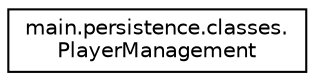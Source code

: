 digraph "Graphical Class Hierarchy"
{
 // INTERACTIVE_SVG=YES
 // LATEX_PDF_SIZE
  edge [fontname="Helvetica",fontsize="10",labelfontname="Helvetica",labelfontsize="10"];
  node [fontname="Helvetica",fontsize="10",shape=record];
  rankdir="LR";
  Node0 [label="main.persistence.classes.\lPlayerManagement",height=0.2,width=0.4,color="black", fillcolor="white", style="filled",URL="$classmain_1_1persistence_1_1classes_1_1PlayerManagement.html",tooltip=" "];
}

